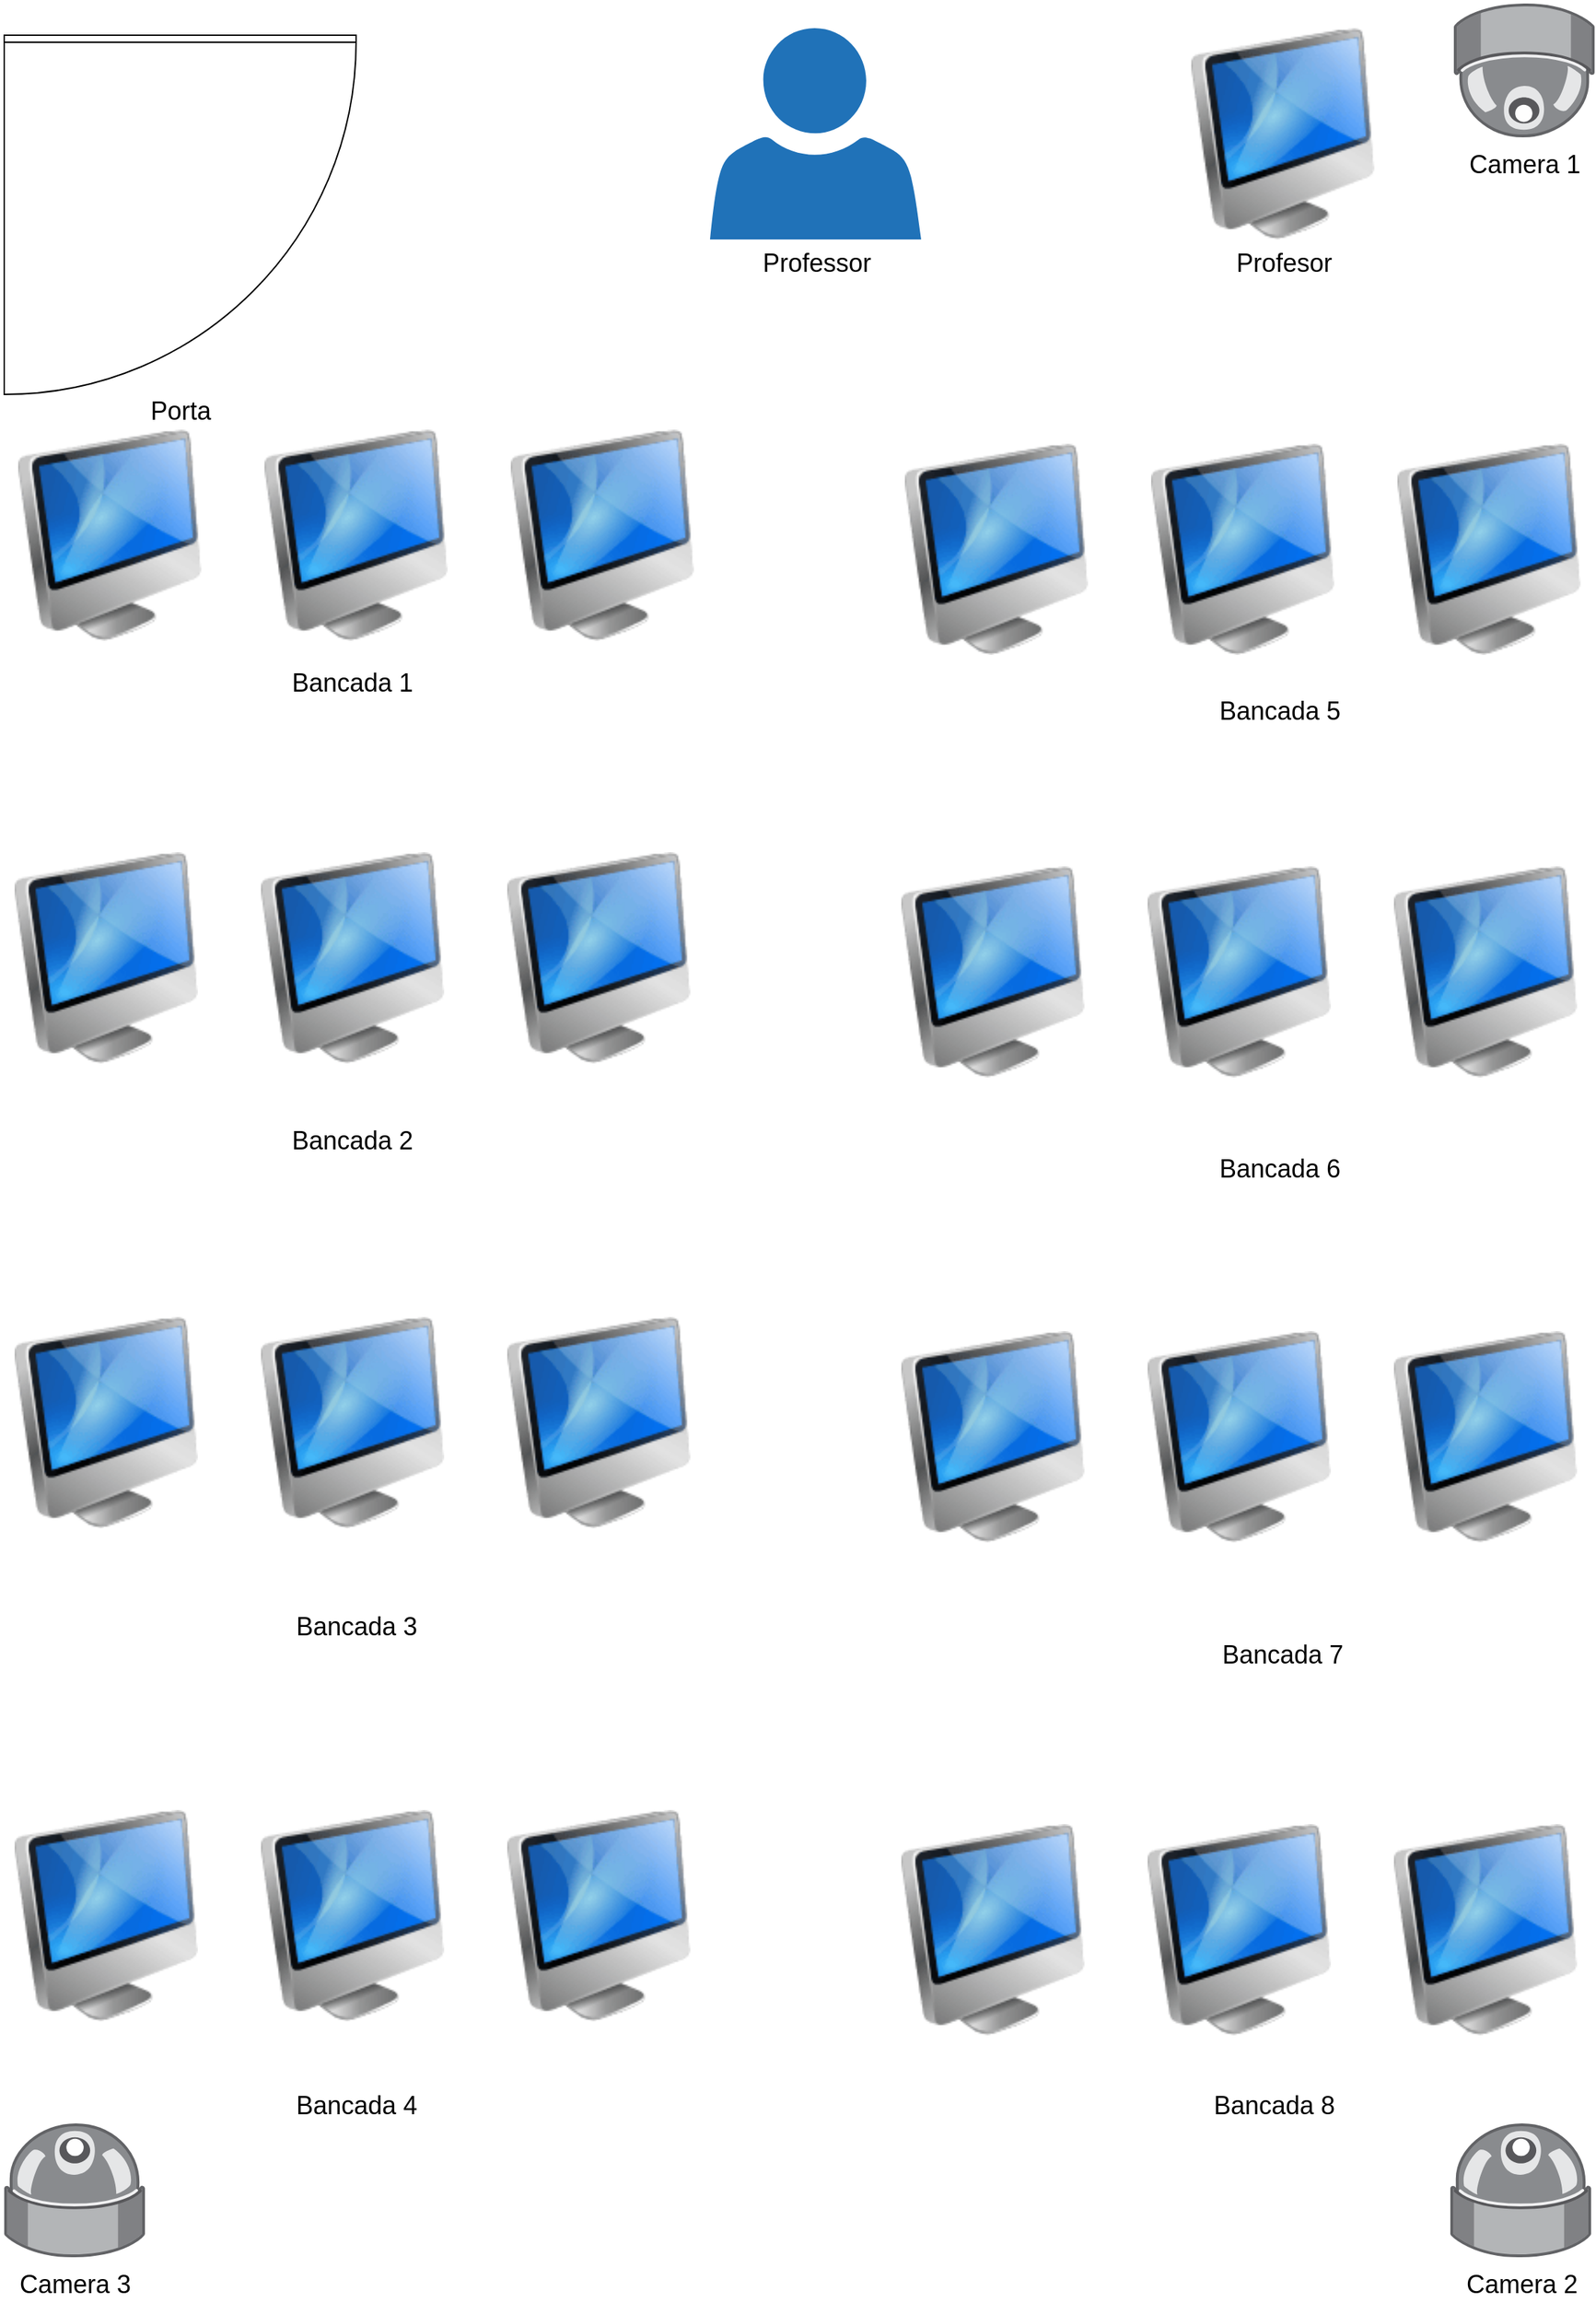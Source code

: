 <mxfile version="10.6.3" type="github"><diagram id="YvRBkcpx1CeeRfVkP2bW" name="Página-1"><mxGraphModel dx="1845" dy="1285" grid="1" gridSize="10" guides="1" tooltips="1" connect="1" arrows="1" fold="1" page="1" pageScale="1" pageWidth="1169" pageHeight="1654" math="0" shadow="0"><root><mxCell id="0"/><mxCell id="1" parent="0"/><mxCell id="-GlGFQ3hHlZBgSidb8LR-11" value="Porta" style="verticalLabelPosition=bottom;html=1;verticalAlign=top;align=center;shape=mxgraph.floorplan.doorLeft;fontSize=18;" parent="1" vertex="1"><mxGeometry x="20" y="30" width="250" height="250" as="geometry"/></mxCell><mxCell id="-GlGFQ3hHlZBgSidb8LR-12" value="" style="image;html=1;labelBackgroundColor=#ffffff;image=img/lib/clip_art/computers/iMac_128x128.png" parent="1" vertex="1"><mxGeometry x="20" y="310" width="150" height="150" as="geometry"/></mxCell><mxCell id="-GlGFQ3hHlZBgSidb8LR-13" value="" style="image;html=1;labelBackgroundColor=#ffffff;image=img/lib/clip_art/computers/iMac_128x128.png" parent="1" vertex="1"><mxGeometry x="195" y="310" width="150" height="150" as="geometry"/></mxCell><mxCell id="-GlGFQ3hHlZBgSidb8LR-14" value="" style="image;html=1;labelBackgroundColor=#ffffff;image=img/lib/clip_art/computers/iMac_128x128.png" parent="1" vertex="1"><mxGeometry x="370" y="310" width="150" height="150" as="geometry"/></mxCell><mxCell id="-GlGFQ3hHlZBgSidb8LR-15" value="" style="image;html=1;labelBackgroundColor=#ffffff;image=img/lib/clip_art/computers/iMac_128x128.png" parent="1" vertex="1"><mxGeometry x="650" y="320" width="150" height="150" as="geometry"/></mxCell><mxCell id="-GlGFQ3hHlZBgSidb8LR-16" value="" style="image;html=1;labelBackgroundColor=#ffffff;image=img/lib/clip_art/computers/iMac_128x128.png" parent="1" vertex="1"><mxGeometry x="825" y="320" width="150" height="150" as="geometry"/></mxCell><mxCell id="-GlGFQ3hHlZBgSidb8LR-17" value="" style="image;html=1;labelBackgroundColor=#ffffff;image=img/lib/clip_art/computers/iMac_128x128.png" parent="1" vertex="1"><mxGeometry x="1000" y="320" width="150" height="150" as="geometry"/></mxCell><mxCell id="-GlGFQ3hHlZBgSidb8LR-18" value="" style="image;html=1;labelBackgroundColor=#ffffff;image=img/lib/clip_art/computers/iMac_128x128.png" parent="1" vertex="1"><mxGeometry x="17.5" y="610" width="150" height="150" as="geometry"/></mxCell><mxCell id="-GlGFQ3hHlZBgSidb8LR-19" value="" style="image;html=1;labelBackgroundColor=#ffffff;image=img/lib/clip_art/computers/iMac_128x128.png" parent="1" vertex="1"><mxGeometry x="192.5" y="610" width="150" height="150" as="geometry"/></mxCell><mxCell id="-GlGFQ3hHlZBgSidb8LR-20" value="" style="image;html=1;labelBackgroundColor=#ffffff;image=img/lib/clip_art/computers/iMac_128x128.png" parent="1" vertex="1"><mxGeometry x="367.5" y="610" width="150" height="150" as="geometry"/></mxCell><mxCell id="-GlGFQ3hHlZBgSidb8LR-21" value="" style="image;html=1;labelBackgroundColor=#ffffff;image=img/lib/clip_art/computers/iMac_128x128.png" parent="1" vertex="1"><mxGeometry x="647.5" y="620" width="150" height="150" as="geometry"/></mxCell><mxCell id="-GlGFQ3hHlZBgSidb8LR-22" value="" style="image;html=1;labelBackgroundColor=#ffffff;image=img/lib/clip_art/computers/iMac_128x128.png" parent="1" vertex="1"><mxGeometry x="822.5" y="620" width="150" height="150" as="geometry"/></mxCell><mxCell id="-GlGFQ3hHlZBgSidb8LR-23" value="" style="image;html=1;labelBackgroundColor=#ffffff;image=img/lib/clip_art/computers/iMac_128x128.png" parent="1" vertex="1"><mxGeometry x="997.5" y="620" width="150" height="150" as="geometry"/></mxCell><mxCell id="-GlGFQ3hHlZBgSidb8LR-24" value="" style="image;html=1;labelBackgroundColor=#ffffff;image=img/lib/clip_art/computers/iMac_128x128.png" parent="1" vertex="1"><mxGeometry x="17.5" y="940" width="150" height="150" as="geometry"/></mxCell><mxCell id="-GlGFQ3hHlZBgSidb8LR-25" value="" style="image;html=1;labelBackgroundColor=#ffffff;image=img/lib/clip_art/computers/iMac_128x128.png" parent="1" vertex="1"><mxGeometry x="192.5" y="940" width="150" height="150" as="geometry"/></mxCell><mxCell id="-GlGFQ3hHlZBgSidb8LR-26" value="" style="image;html=1;labelBackgroundColor=#ffffff;image=img/lib/clip_art/computers/iMac_128x128.png" parent="1" vertex="1"><mxGeometry x="367.5" y="940" width="150" height="150" as="geometry"/></mxCell><mxCell id="-GlGFQ3hHlZBgSidb8LR-27" value="" style="image;html=1;labelBackgroundColor=#ffffff;image=img/lib/clip_art/computers/iMac_128x128.png" parent="1" vertex="1"><mxGeometry x="647.5" y="950" width="150" height="150" as="geometry"/></mxCell><mxCell id="-GlGFQ3hHlZBgSidb8LR-28" value="" style="image;html=1;labelBackgroundColor=#ffffff;image=img/lib/clip_art/computers/iMac_128x128.png" parent="1" vertex="1"><mxGeometry x="822.5" y="950" width="150" height="150" as="geometry"/></mxCell><mxCell id="-GlGFQ3hHlZBgSidb8LR-29" value="" style="image;html=1;labelBackgroundColor=#ffffff;image=img/lib/clip_art/computers/iMac_128x128.png" parent="1" vertex="1"><mxGeometry x="997.5" y="950" width="150" height="150" as="geometry"/></mxCell><mxCell id="-GlGFQ3hHlZBgSidb8LR-30" value="" style="image;html=1;labelBackgroundColor=#ffffff;image=img/lib/clip_art/computers/iMac_128x128.png" parent="1" vertex="1"><mxGeometry x="17.5" y="1290" width="150" height="150" as="geometry"/></mxCell><mxCell id="-GlGFQ3hHlZBgSidb8LR-31" value="" style="image;html=1;labelBackgroundColor=#ffffff;image=img/lib/clip_art/computers/iMac_128x128.png" parent="1" vertex="1"><mxGeometry x="192.5" y="1290" width="150" height="150" as="geometry"/></mxCell><mxCell id="-GlGFQ3hHlZBgSidb8LR-32" value="" style="image;html=1;labelBackgroundColor=#ffffff;image=img/lib/clip_art/computers/iMac_128x128.png" parent="1" vertex="1"><mxGeometry x="367.5" y="1290" width="150" height="150" as="geometry"/></mxCell><mxCell id="-GlGFQ3hHlZBgSidb8LR-33" value="" style="image;html=1;labelBackgroundColor=#ffffff;image=img/lib/clip_art/computers/iMac_128x128.png" parent="1" vertex="1"><mxGeometry x="647.5" y="1300" width="150" height="150" as="geometry"/></mxCell><mxCell id="-GlGFQ3hHlZBgSidb8LR-34" value="" style="image;html=1;labelBackgroundColor=#ffffff;image=img/lib/clip_art/computers/iMac_128x128.png" parent="1" vertex="1"><mxGeometry x="822.5" y="1300" width="150" height="150" as="geometry"/></mxCell><mxCell id="-GlGFQ3hHlZBgSidb8LR-35" value="" style="image;html=1;labelBackgroundColor=#ffffff;image=img/lib/clip_art/computers/iMac_128x128.png" parent="1" vertex="1"><mxGeometry x="997.5" y="1300" width="150" height="150" as="geometry"/></mxCell><mxCell id="-GlGFQ3hHlZBgSidb8LR-36" value="Profesor" style="image;html=1;labelBackgroundColor=#ffffff;image=img/lib/clip_art/computers/iMac_128x128.png;fontSize=18;" parent="1" vertex="1"><mxGeometry x="853.5" y="25" width="150" height="150" as="geometry"/></mxCell><mxCell id="-GlGFQ3hHlZBgSidb8LR-39" value="Professor" style="shadow=0;dashed=0;html=1;strokeColor=none;labelPosition=center;verticalLabelPosition=bottom;verticalAlign=top;outlineConnect=0;align=center;shape=mxgraph.office.users.user;fillColor=#2072B8;fontSize=18;" parent="1" vertex="1"><mxGeometry x="521.5" y="25" width="150" height="150" as="geometry"/></mxCell><mxCell id="ugU7lIVXQ1bSRx1fVHT6-1" value="Bancada 1" style="text;html=1;strokeColor=none;fillColor=none;align=center;verticalAlign=middle;whiteSpace=wrap;rounded=0;fontSize=18;" vertex="1" parent="1"><mxGeometry x="221" y="480" width="93" height="20" as="geometry"/></mxCell><mxCell id="ugU7lIVXQ1bSRx1fVHT6-2" value="Bancada 2" style="text;html=1;strokeColor=none;fillColor=none;align=center;verticalAlign=middle;whiteSpace=wrap;rounded=0;fontSize=18;" vertex="1" parent="1"><mxGeometry x="221" y="805" width="93" height="20" as="geometry"/></mxCell><mxCell id="ugU7lIVXQ1bSRx1fVHT6-3" value="Bancada 3" style="text;html=1;strokeColor=none;fillColor=none;align=center;verticalAlign=middle;whiteSpace=wrap;rounded=0;fontSize=18;" vertex="1" parent="1"><mxGeometry x="223.5" y="1150" width="93" height="20" as="geometry"/></mxCell><mxCell id="ugU7lIVXQ1bSRx1fVHT6-4" value="Bancada 4" style="text;html=1;strokeColor=none;fillColor=none;align=center;verticalAlign=middle;whiteSpace=wrap;rounded=0;fontSize=18;" vertex="1" parent="1"><mxGeometry x="223.5" y="1490" width="93" height="20" as="geometry"/></mxCell><mxCell id="ugU7lIVXQ1bSRx1fVHT6-7" value="Bancada 5" style="text;html=1;strokeColor=none;fillColor=none;align=center;verticalAlign=middle;whiteSpace=wrap;rounded=0;fontSize=18;" vertex="1" parent="1"><mxGeometry x="879.5" y="500" width="93" height="20" as="geometry"/></mxCell><mxCell id="ugU7lIVXQ1bSRx1fVHT6-8" value="Bancada 6" style="text;html=1;strokeColor=none;fillColor=none;align=center;verticalAlign=middle;whiteSpace=wrap;rounded=0;fontSize=18;" vertex="1" parent="1"><mxGeometry x="879.5" y="825" width="93" height="20" as="geometry"/></mxCell><mxCell id="ugU7lIVXQ1bSRx1fVHT6-9" value="Bancada 7" style="text;html=1;strokeColor=none;fillColor=none;align=center;verticalAlign=middle;whiteSpace=wrap;rounded=0;fontSize=18;" vertex="1" parent="1"><mxGeometry x="882" y="1170" width="93" height="20" as="geometry"/></mxCell><mxCell id="ugU7lIVXQ1bSRx1fVHT6-10" value="Bancada 8" style="text;html=1;strokeColor=none;fillColor=none;align=center;verticalAlign=middle;whiteSpace=wrap;rounded=0;fontSize=18;" vertex="1" parent="1"><mxGeometry x="876" y="1490" width="93" height="20" as="geometry"/></mxCell><mxCell id="ugU7lIVXQ1bSRx1fVHT6-11" value="Camera 3" style="points=[];html=1;align=center;shadow=0;dashed=0;image;image=img/lib/allied_telesis/security/Surveillance_Camera_Ceiling.svg;fontSize=18;direction=west;" vertex="1" parent="1"><mxGeometry x="20" y="1510" width="100" height="100" as="geometry"/></mxCell><mxCell id="ugU7lIVXQ1bSRx1fVHT6-12" value="Camera 2" style="points=[];html=1;align=center;shadow=0;dashed=0;image;image=img/lib/allied_telesis/security/Surveillance_Camera_Ceiling.svg;fontSize=18;direction=west;" vertex="1" parent="1"><mxGeometry x="1047.5" y="1510" width="100" height="100" as="geometry"/></mxCell><mxCell id="ugU7lIVXQ1bSRx1fVHT6-13" value="Camera 1" style="points=[];html=1;align=center;shadow=0;dashed=0;image;image=img/lib/allied_telesis/security/Surveillance_Camera_Ceiling.svg;fontSize=18;direction=east;" vertex="1" parent="1"><mxGeometry x="1050" y="5" width="100" height="100" as="geometry"/></mxCell></root></mxGraphModel></diagram></mxfile>